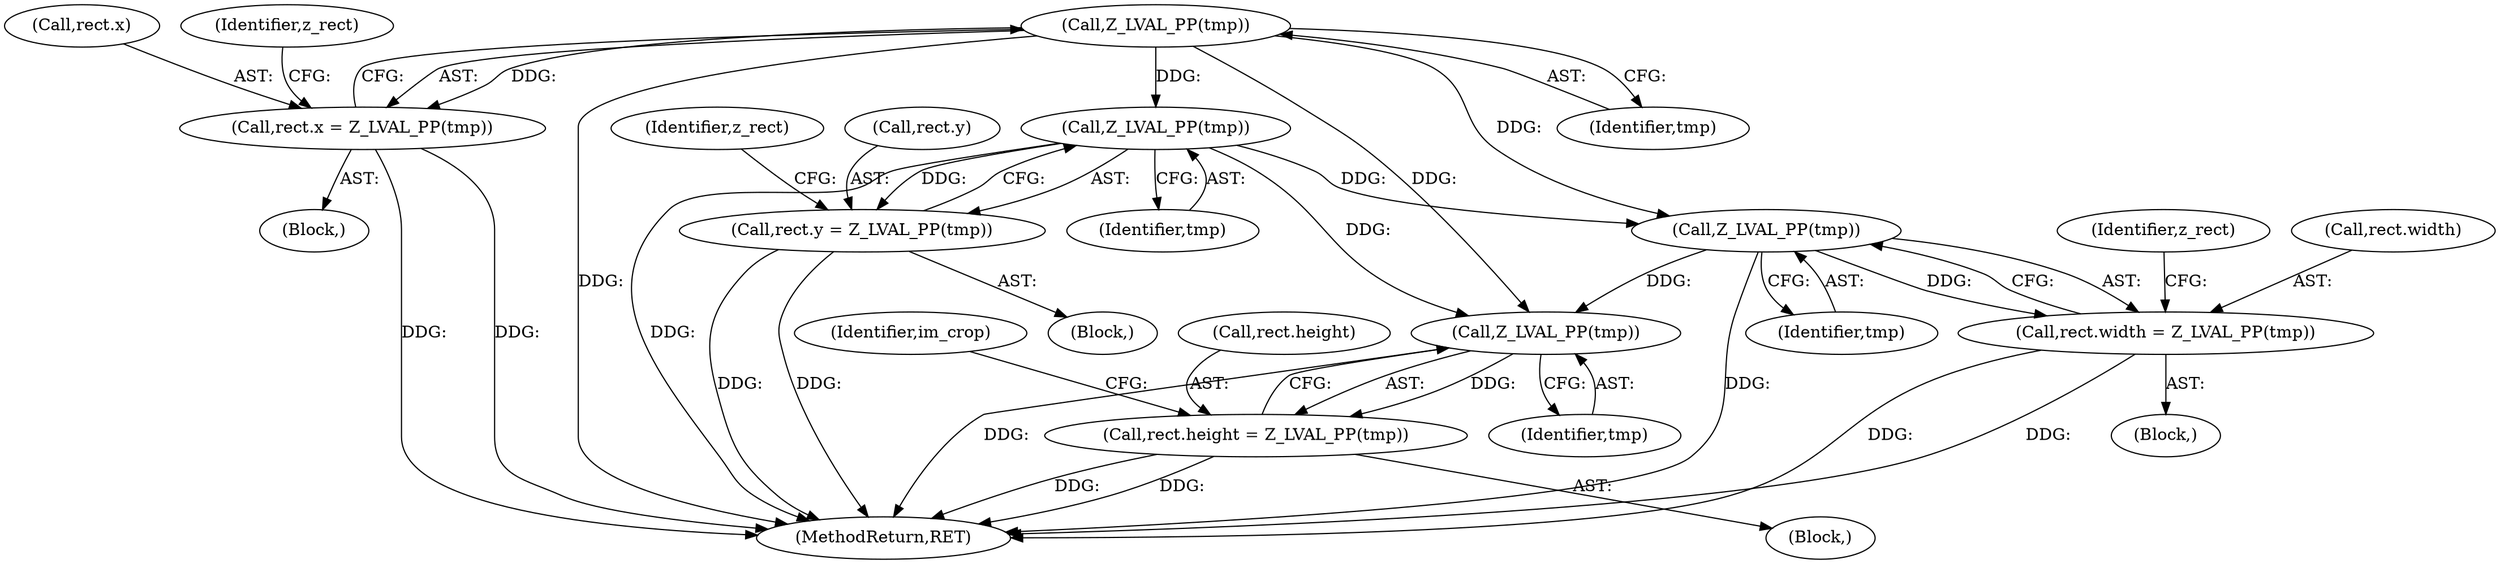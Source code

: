 digraph "1_php-src_2938329ce19cb8c4197dec146c3ec887c6f61d01_1@del" {
"1000138" [label="(Call,Z_LVAL_PP(tmp))"];
"1000134" [label="(Call,rect.x = Z_LVAL_PP(tmp))"];
"1000161" [label="(Call,Z_LVAL_PP(tmp))"];
"1000157" [label="(Call,rect.y = Z_LVAL_PP(tmp))"];
"1000184" [label="(Call,Z_LVAL_PP(tmp))"];
"1000180" [label="(Call,rect.width = Z_LVAL_PP(tmp))"];
"1000207" [label="(Call,Z_LVAL_PP(tmp))"];
"1000203" [label="(Call,rect.height = Z_LVAL_PP(tmp))"];
"1000185" [label="(Identifier,tmp)"];
"1000156" [label="(Block,)"];
"1000203" [label="(Call,rect.height = Z_LVAL_PP(tmp))"];
"1000204" [label="(Call,rect.height)"];
"1000147" [label="(Identifier,z_rect)"];
"1000135" [label="(Call,rect.x)"];
"1000213" [label="(Identifier,im_crop)"];
"1000134" [label="(Call,rect.x = Z_LVAL_PP(tmp))"];
"1000184" [label="(Call,Z_LVAL_PP(tmp))"];
"1000133" [label="(Block,)"];
"1000208" [label="(Identifier,tmp)"];
"1000193" [label="(Identifier,z_rect)"];
"1000139" [label="(Identifier,tmp)"];
"1000207" [label="(Call,Z_LVAL_PP(tmp))"];
"1000157" [label="(Call,rect.y = Z_LVAL_PP(tmp))"];
"1000181" [label="(Call,rect.width)"];
"1000170" [label="(Identifier,z_rect)"];
"1000179" [label="(Block,)"];
"1000161" [label="(Call,Z_LVAL_PP(tmp))"];
"1000202" [label="(Block,)"];
"1000158" [label="(Call,rect.y)"];
"1000162" [label="(Identifier,tmp)"];
"1000138" [label="(Call,Z_LVAL_PP(tmp))"];
"1000180" [label="(Call,rect.width = Z_LVAL_PP(tmp))"];
"1000230" [label="(MethodReturn,RET)"];
"1000138" -> "1000134"  [label="AST: "];
"1000138" -> "1000139"  [label="CFG: "];
"1000139" -> "1000138"  [label="AST: "];
"1000134" -> "1000138"  [label="CFG: "];
"1000138" -> "1000230"  [label="DDG: "];
"1000138" -> "1000134"  [label="DDG: "];
"1000138" -> "1000161"  [label="DDG: "];
"1000138" -> "1000184"  [label="DDG: "];
"1000138" -> "1000207"  [label="DDG: "];
"1000134" -> "1000133"  [label="AST: "];
"1000135" -> "1000134"  [label="AST: "];
"1000147" -> "1000134"  [label="CFG: "];
"1000134" -> "1000230"  [label="DDG: "];
"1000134" -> "1000230"  [label="DDG: "];
"1000161" -> "1000157"  [label="AST: "];
"1000161" -> "1000162"  [label="CFG: "];
"1000162" -> "1000161"  [label="AST: "];
"1000157" -> "1000161"  [label="CFG: "];
"1000161" -> "1000230"  [label="DDG: "];
"1000161" -> "1000157"  [label="DDG: "];
"1000161" -> "1000184"  [label="DDG: "];
"1000161" -> "1000207"  [label="DDG: "];
"1000157" -> "1000156"  [label="AST: "];
"1000158" -> "1000157"  [label="AST: "];
"1000170" -> "1000157"  [label="CFG: "];
"1000157" -> "1000230"  [label="DDG: "];
"1000157" -> "1000230"  [label="DDG: "];
"1000184" -> "1000180"  [label="AST: "];
"1000184" -> "1000185"  [label="CFG: "];
"1000185" -> "1000184"  [label="AST: "];
"1000180" -> "1000184"  [label="CFG: "];
"1000184" -> "1000230"  [label="DDG: "];
"1000184" -> "1000180"  [label="DDG: "];
"1000184" -> "1000207"  [label="DDG: "];
"1000180" -> "1000179"  [label="AST: "];
"1000181" -> "1000180"  [label="AST: "];
"1000193" -> "1000180"  [label="CFG: "];
"1000180" -> "1000230"  [label="DDG: "];
"1000180" -> "1000230"  [label="DDG: "];
"1000207" -> "1000203"  [label="AST: "];
"1000207" -> "1000208"  [label="CFG: "];
"1000208" -> "1000207"  [label="AST: "];
"1000203" -> "1000207"  [label="CFG: "];
"1000207" -> "1000230"  [label="DDG: "];
"1000207" -> "1000203"  [label="DDG: "];
"1000203" -> "1000202"  [label="AST: "];
"1000204" -> "1000203"  [label="AST: "];
"1000213" -> "1000203"  [label="CFG: "];
"1000203" -> "1000230"  [label="DDG: "];
"1000203" -> "1000230"  [label="DDG: "];
}
